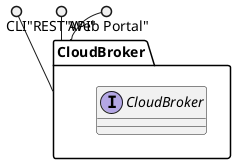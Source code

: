 @startuml

package "CloudBroker" {
  interface "CloudBroker" {
  }
}

CLI ()-- "CloudBroker"
"REST API" ()-- "CloudBroker"
"Web Portal" ()-- "CloudBroker"


@enduml
